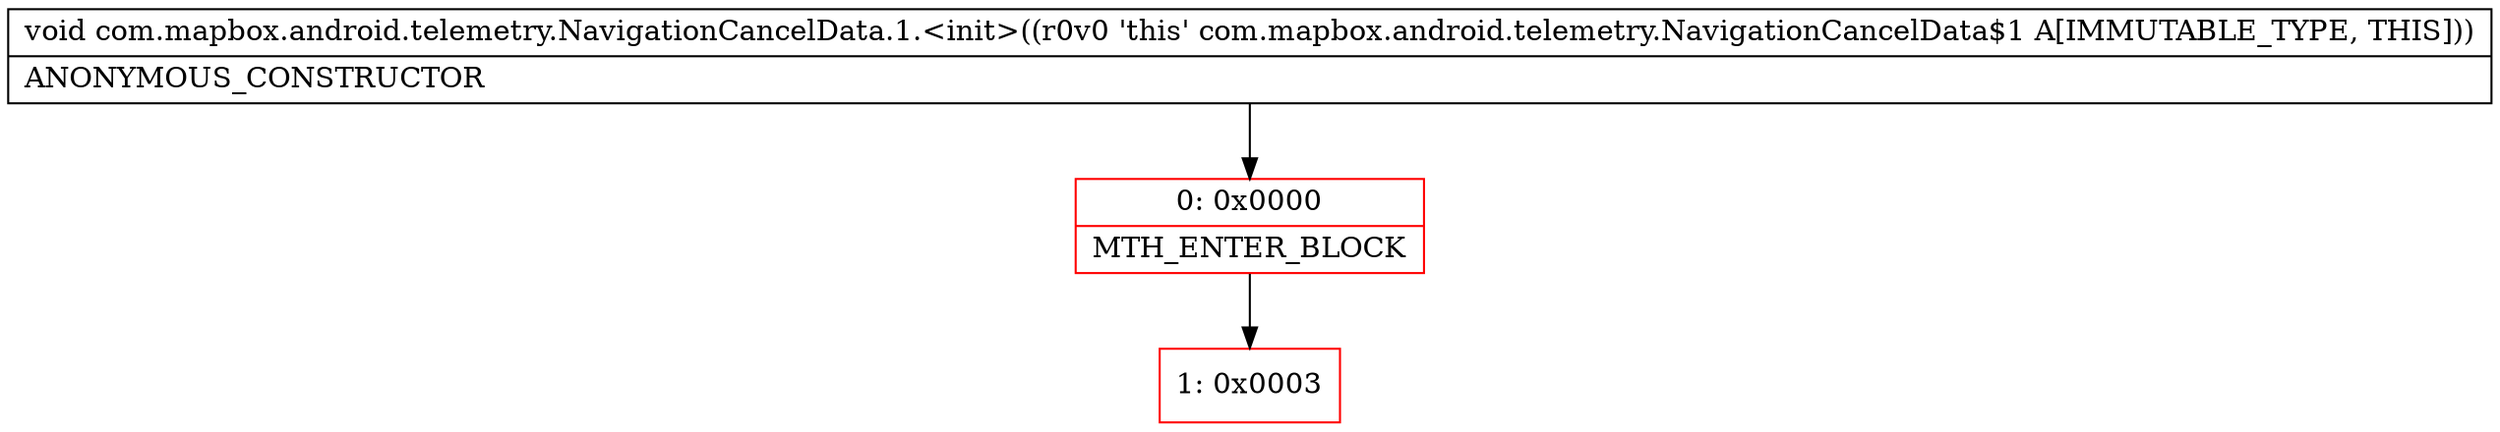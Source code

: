 digraph "CFG forcom.mapbox.android.telemetry.NavigationCancelData.1.\<init\>()V" {
subgraph cluster_Region_1036980525 {
label = "R(0)";
node [shape=record,color=blue];
}
Node_0 [shape=record,color=red,label="{0\:\ 0x0000|MTH_ENTER_BLOCK\l}"];
Node_1 [shape=record,color=red,label="{1\:\ 0x0003}"];
MethodNode[shape=record,label="{void com.mapbox.android.telemetry.NavigationCancelData.1.\<init\>((r0v0 'this' com.mapbox.android.telemetry.NavigationCancelData$1 A[IMMUTABLE_TYPE, THIS]))  | ANONYMOUS_CONSTRUCTOR\l}"];
MethodNode -> Node_0;
Node_0 -> Node_1;
}

